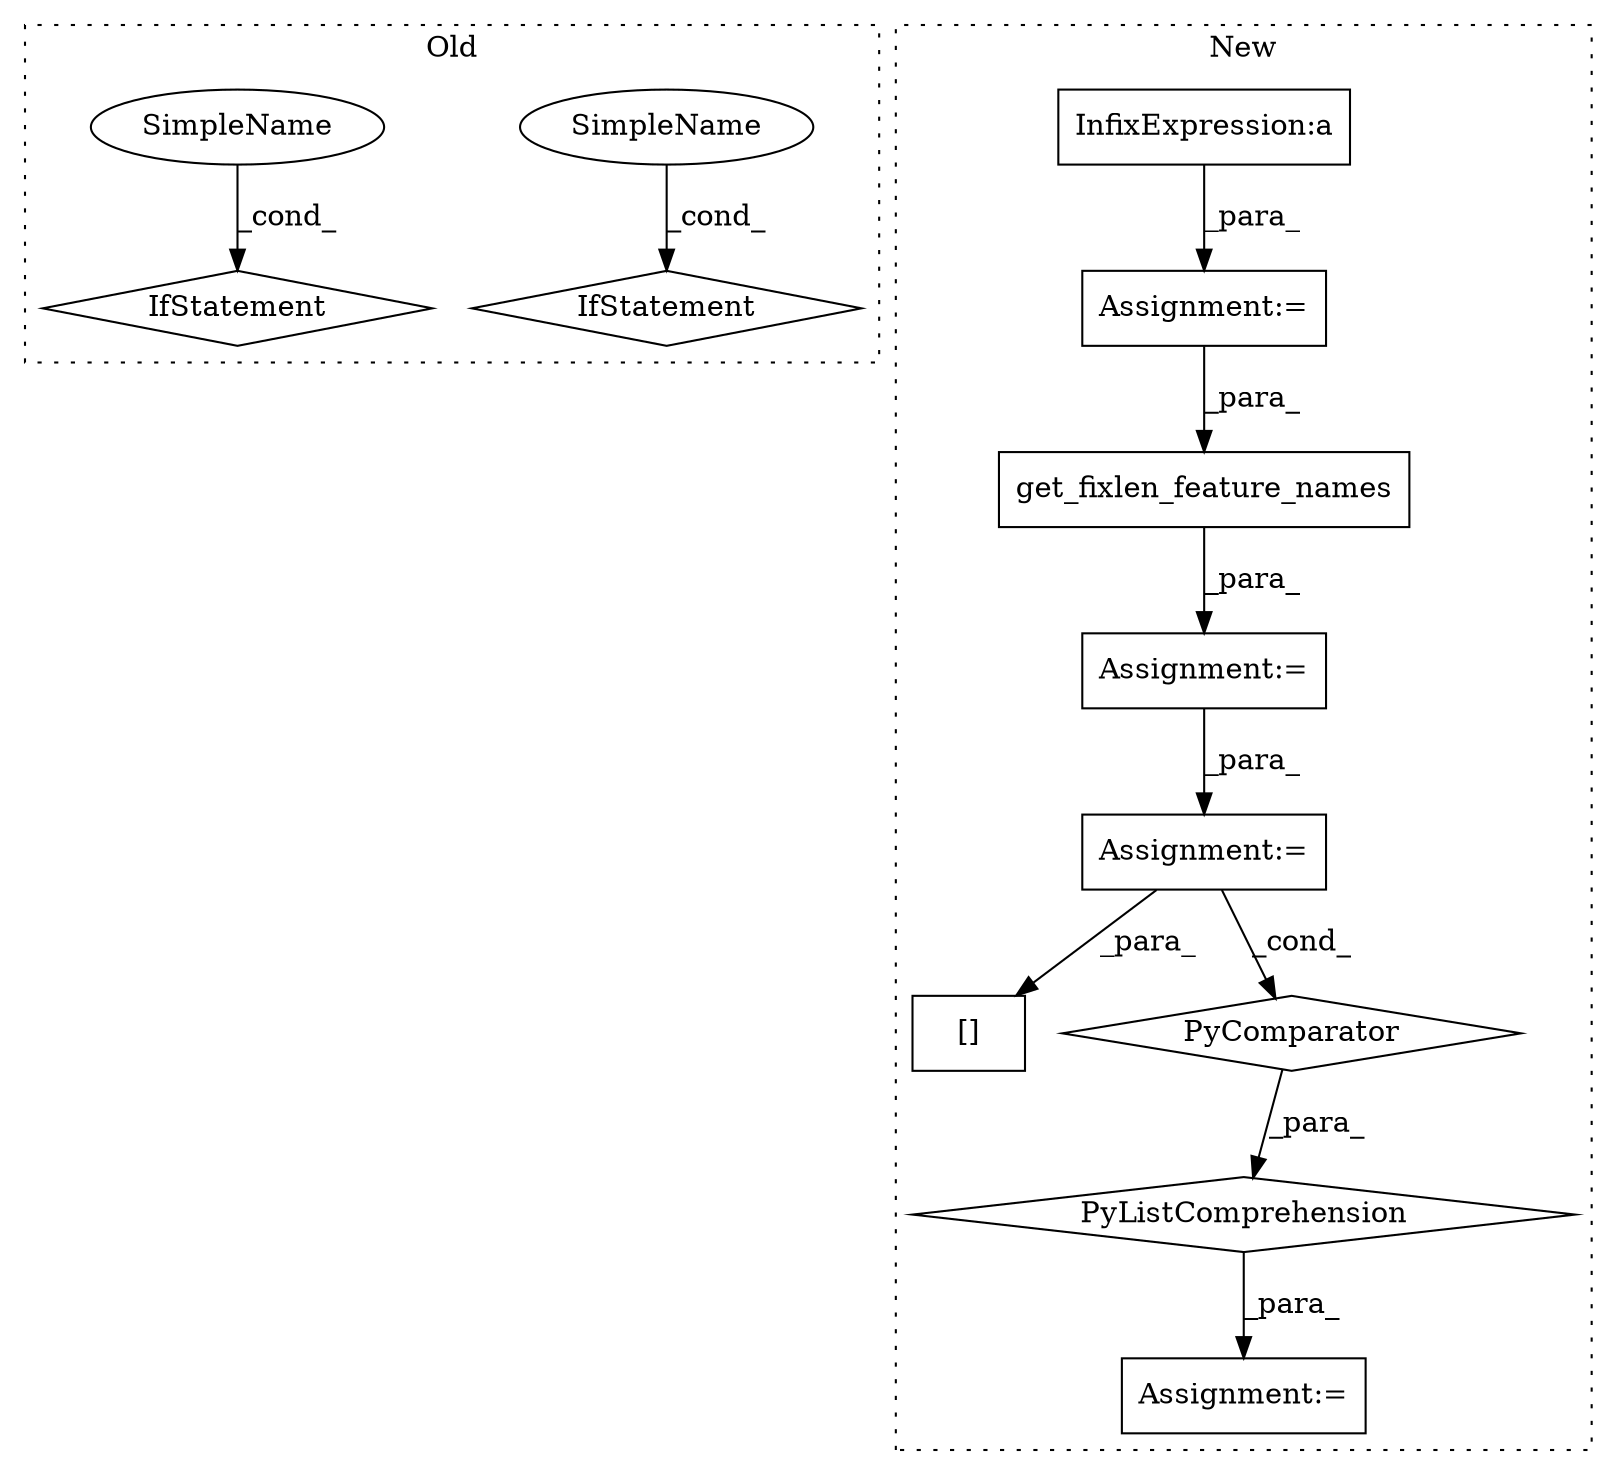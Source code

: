 digraph G {
subgraph cluster0 {
1 [label="IfStatement" a="25" s="1690" l="40" shape="diamond"];
7 [label="IfStatement" a="25" s="1533" l="44" shape="diamond"];
12 [label="SimpleName" a="42" s="1572" l="5" shape="ellipse"];
13 [label="SimpleName" a="42" s="1725" l="5" shape="ellipse"];
label = "Old";
style="dotted";
}
subgraph cluster1 {
2 [label="get_fixlen_feature_names" a="32" s="1742,1782" l="25,1" shape="box"];
3 [label="InfixExpression:a" a="27" s="1068" l="3" shape="box"];
4 [label="[]" a="2" s="1871,1888" l="13,1" shape="box"];
5 [label="PyListComprehension" a="109" s="1871" l="123" shape="diamond"];
6 [label="PyComparator" a="113" s="1947" l="39" shape="diamond"];
8 [label="Assignment:=" a="7" s="1741" l="1" shape="box"];
9 [label="Assignment:=" a="7" s="1858" l="1" shape="box"];
10 [label="Assignment:=" a="7" s="1026" l="2" shape="box"];
11 [label="Assignment:=" a="7" s="1947" l="39" shape="box"];
label = "New";
style="dotted";
}
2 -> 8 [label="_para_"];
3 -> 10 [label="_para_"];
5 -> 9 [label="_para_"];
6 -> 5 [label="_para_"];
8 -> 11 [label="_para_"];
10 -> 2 [label="_para_"];
11 -> 4 [label="_para_"];
11 -> 6 [label="_cond_"];
12 -> 7 [label="_cond_"];
13 -> 1 [label="_cond_"];
}